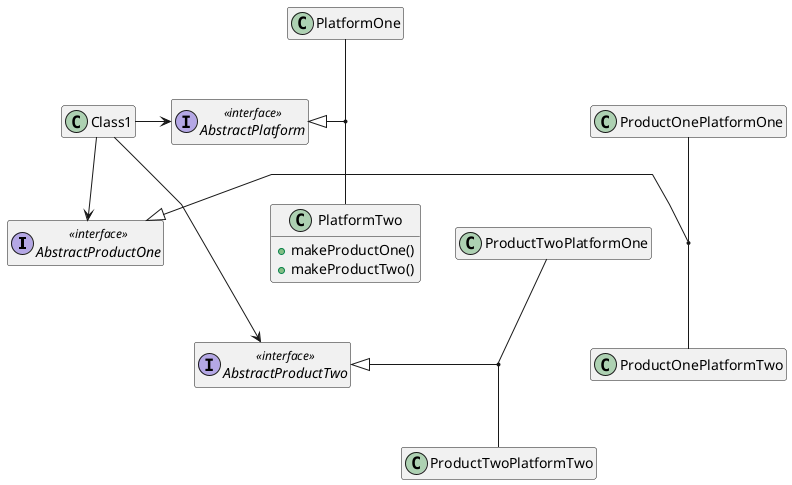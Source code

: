 @startuml AbstractFactory
    ' skinparam linetype ortho
    skinparam linetype polyline
    top to bottom direction
    hide empty members
    interface AbstractProductOne <<interface>>
    interface AbstractProductTwo <<interface>>
    interface AbstractPlatform <<interface>>
    class Class1
    class ProductOnePlatformOne
    class ProductOnePlatformTwo
    class ProductTwoPlatformOne
    class ProductTwoPlatformTwo
    class PlatformOne
    class PlatformTwo {
        + makeProductOne()
        + makeProductTwo()
    }

    Class1 -> AbstractPlatform
    AbstractPlatform <|- (PlatformOne, PlatformTwo)
    Class1 --> AbstractProductOne
    ' ProductOnePlatformOne -[hidden]l- ProductOnePlatformTwo
    AbstractProductOne <|- (ProductOnePlatformOne, ProductOnePlatformTwo)
    Class1 ---> AbstractProductTwo
    ' ProductTwoPlatformOne -[hidden]l- ProductTwoPlatformTwo
    AbstractProductTwo <|-u- (ProductTwoPlatformOne, ProductTwoPlatformTwo)

@enduml